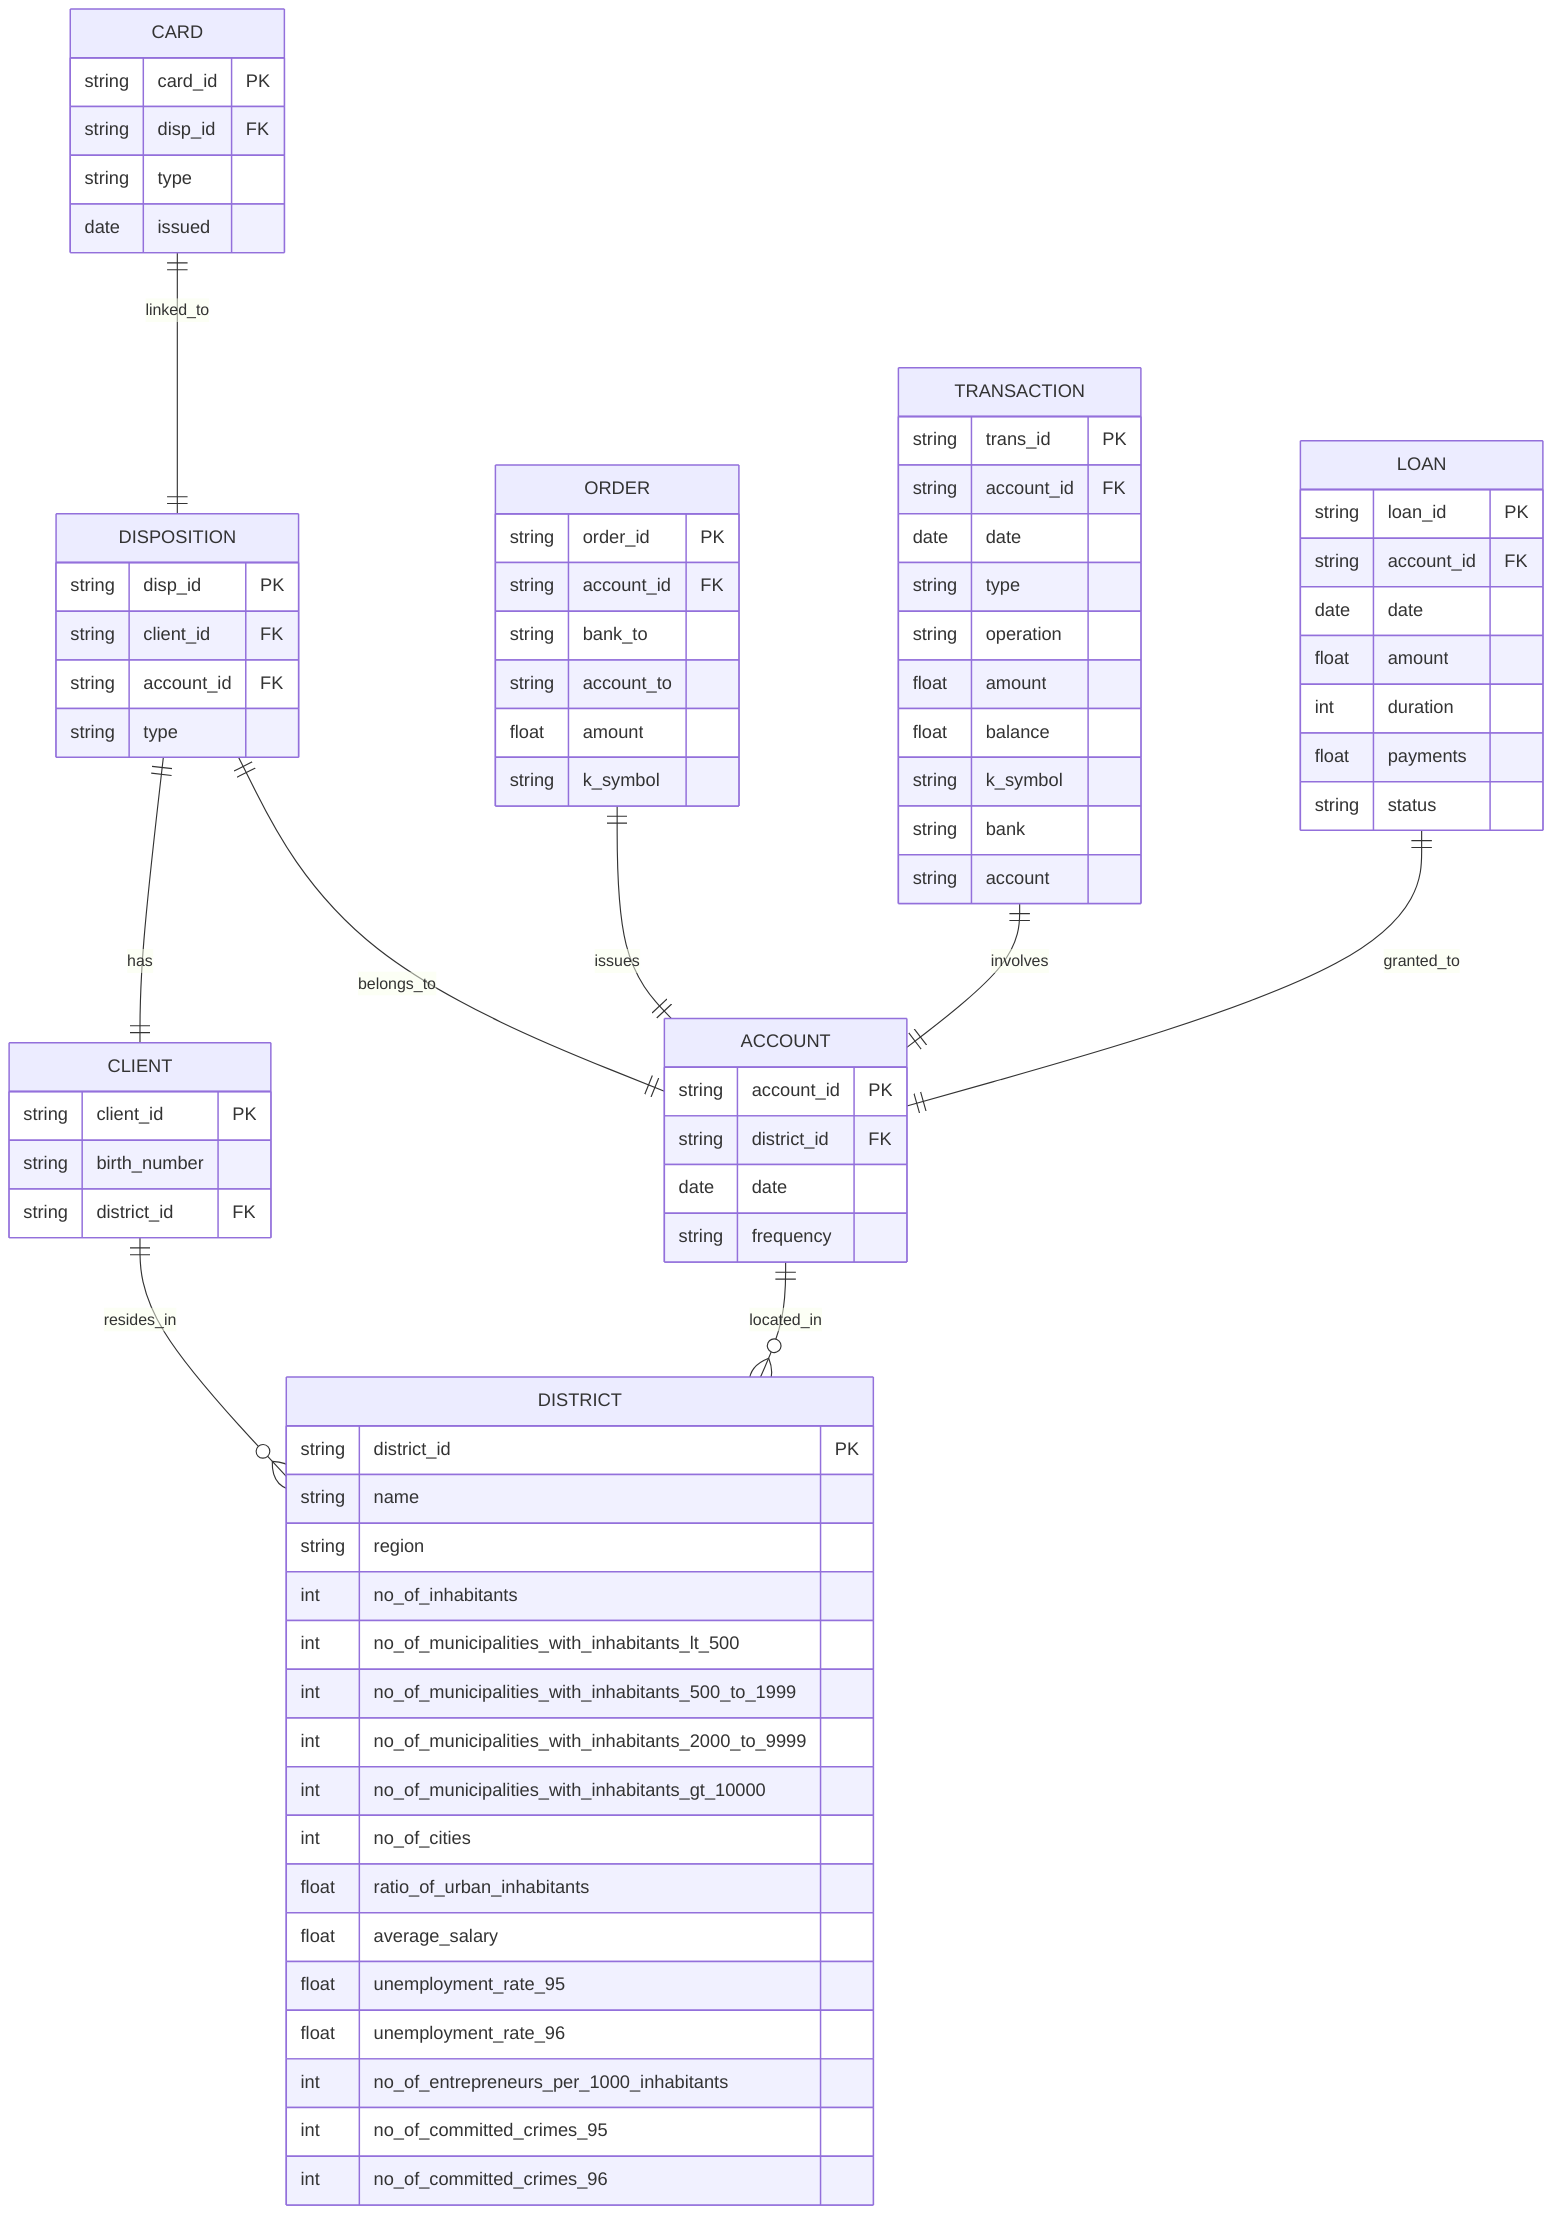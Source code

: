 erDiagram
    ACCOUNT {
        string account_id PK
        string district_id FK
        date date
        string frequency
    }
    CLIENT {
        string client_id PK
        string birth_number
        string district_id FK
    }
    DISPOSITION {
        string disp_id PK
        string client_id FK
        string account_id FK
        string type
    }
    ORDER {
        string order_id PK
        string account_id FK
        string bank_to
        string account_to
        float amount
        string k_symbol
    }
    TRANSACTION {
        string trans_id PK
        string account_id FK
        date date
        string type
        string operation
        float amount
        float balance
        string k_symbol
        string bank
        string account
    }
    LOAN {
        string loan_id PK
        string account_id FK
        date date
        float amount
        int duration
        float payments
        string status
    }
    CARD {
        string card_id PK
        string disp_id FK
        string type
        date issued
    }
    DISTRICT {
        string district_id PK
        string name
        string region
        int no_of_inhabitants
        int no_of_municipalities_with_inhabitants_lt_500
        int no_of_municipalities_with_inhabitants_500_to_1999
        int no_of_municipalities_with_inhabitants_2000_to_9999
        int no_of_municipalities_with_inhabitants_gt_10000
        int no_of_cities
        float ratio_of_urban_inhabitants
        float average_salary
        float unemployment_rate_95
        float unemployment_rate_96
        int no_of_entrepreneurs_per_1000_inhabitants
        int no_of_committed_crimes_95
        int no_of_committed_crimes_96
    }

    ACCOUNT ||--o{ DISTRICT : located_in
    CLIENT ||--o{ DISTRICT : resides_in
    DISPOSITION ||--|| CLIENT : has
    DISPOSITION ||--|| ACCOUNT : belongs_to
    ORDER ||--|| ACCOUNT : issues
    TRANSACTION ||--|| ACCOUNT : involves
    LOAN ||--|| ACCOUNT : granted_to
    CARD ||--|| DISPOSITION : linked_to